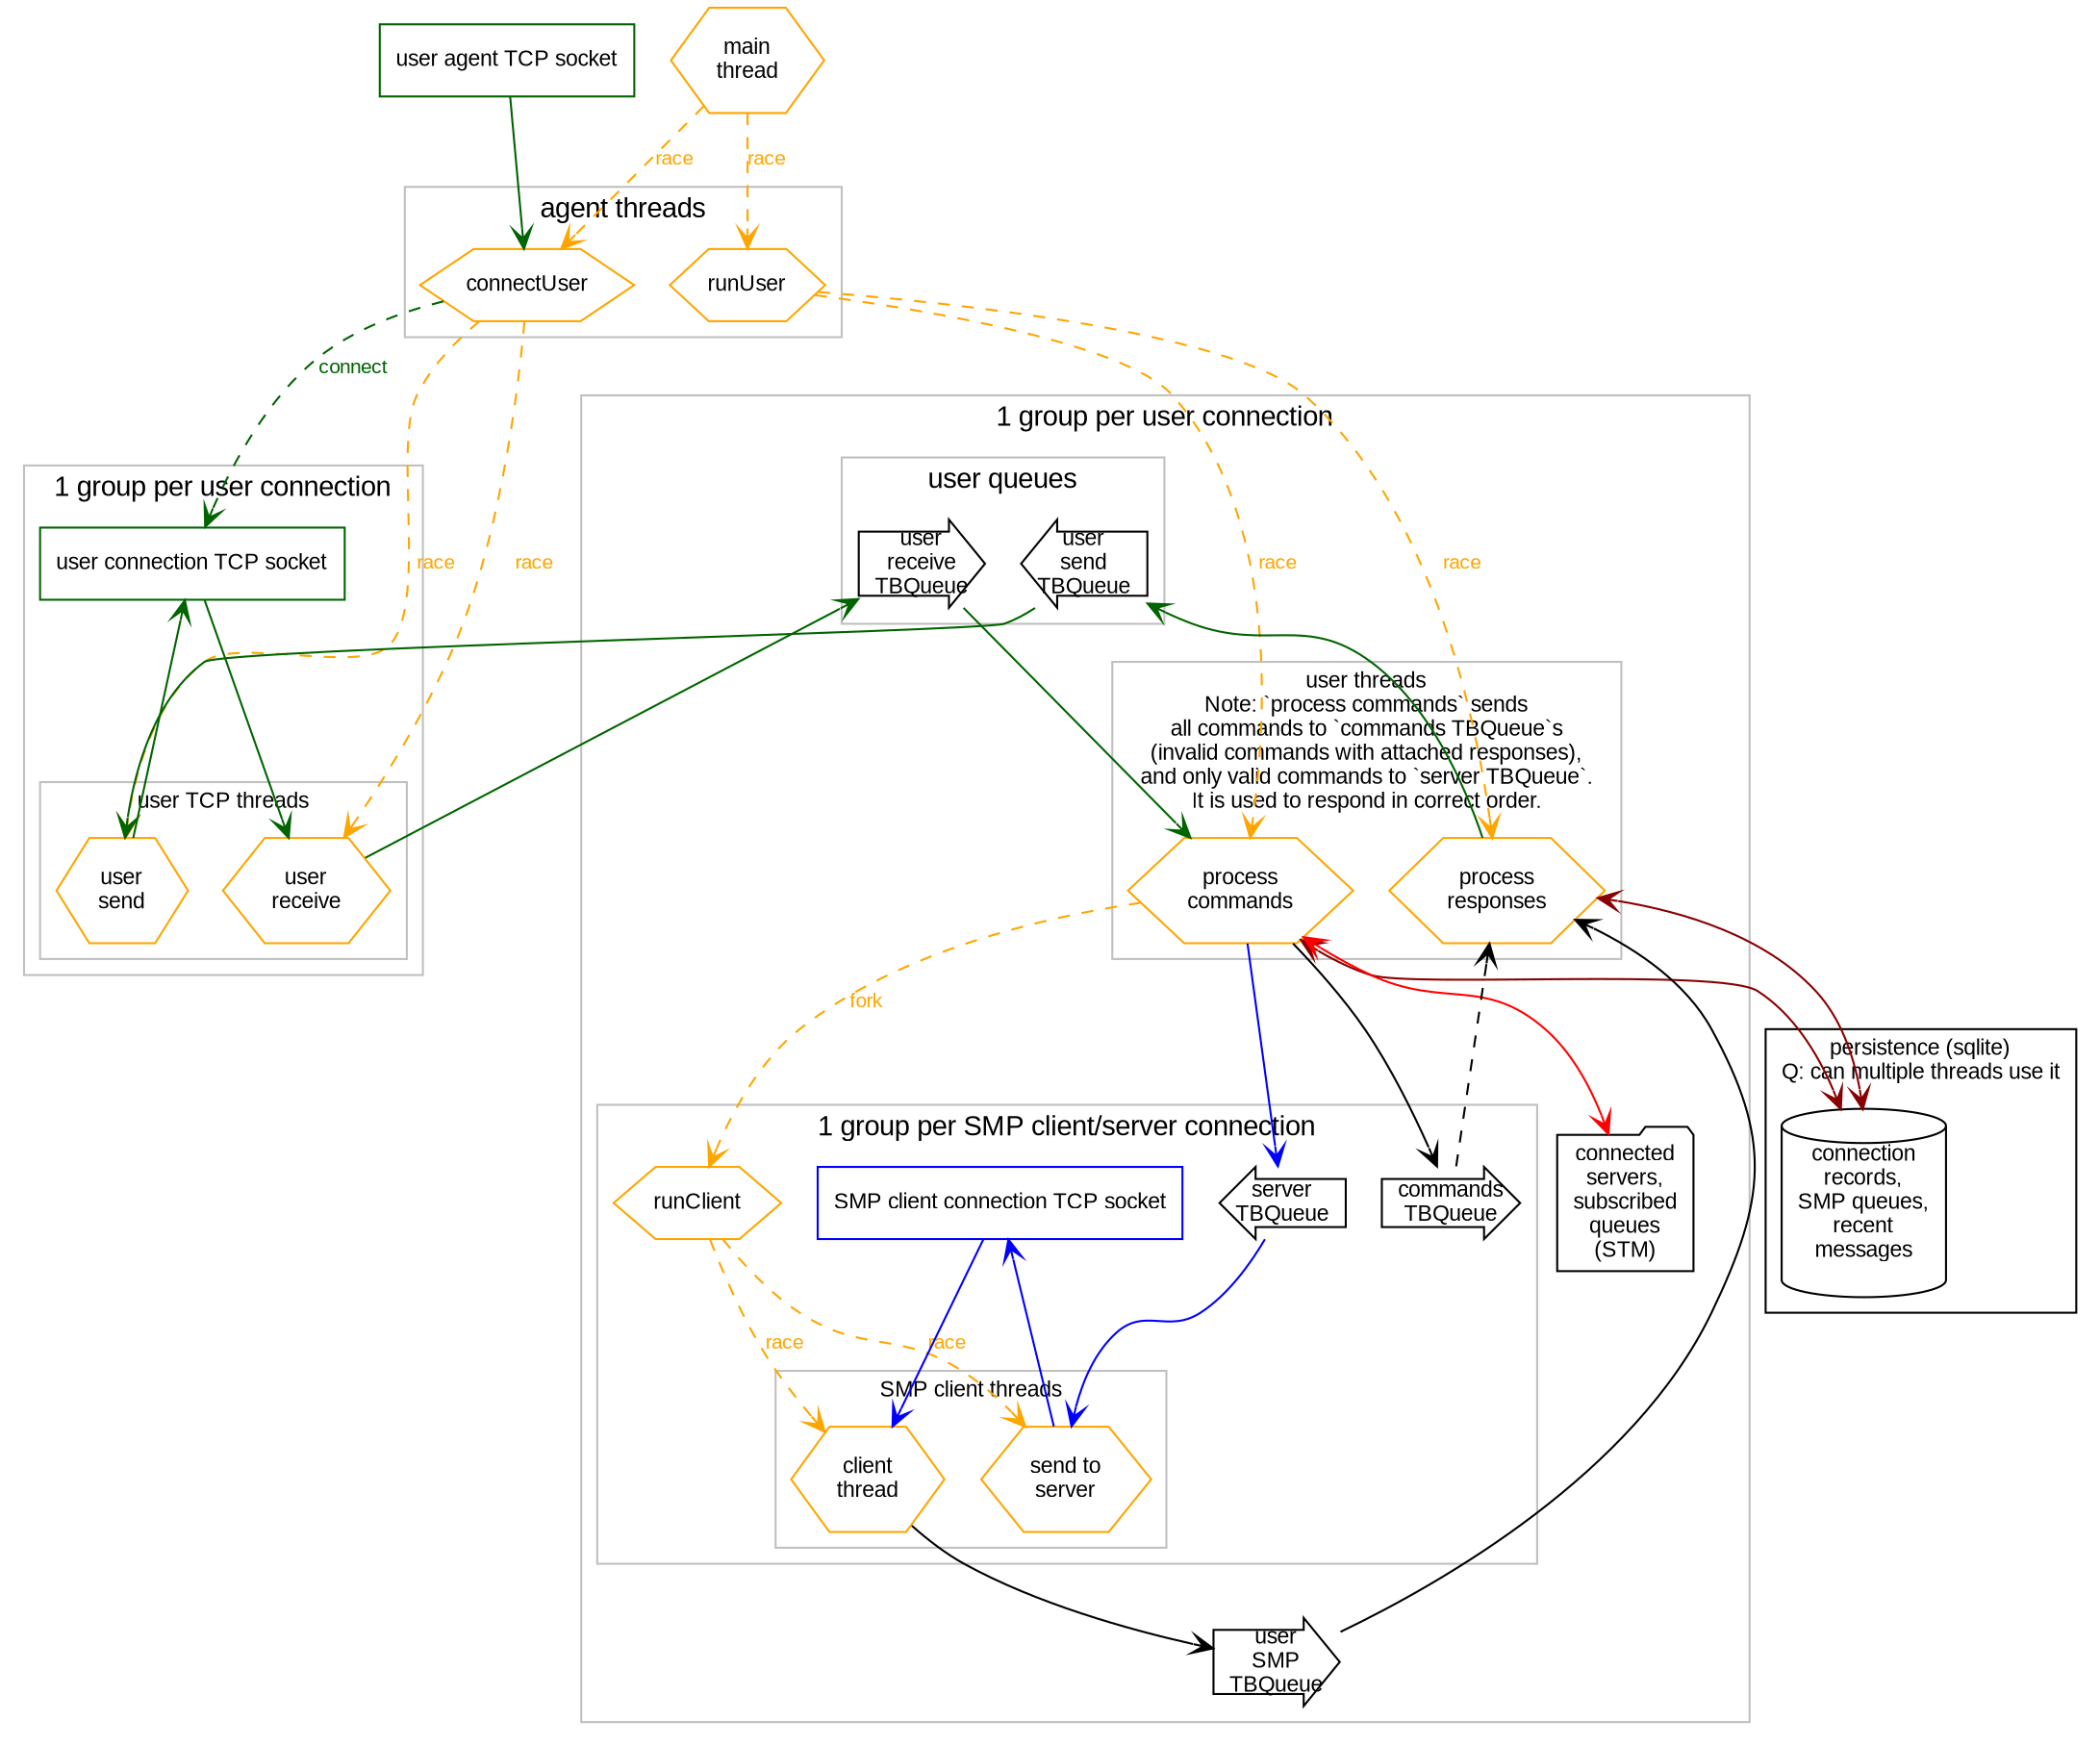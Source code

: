 digraph SMPAgent {
  graph [fontname=arial]
  node [fontname=arial fontsize=11 shape=box]
  edge [fontname=arial fontsize=10 arrowhead=open arrowtail=open]

  main [shape=hexagon color=orange label="main\nthread"]
  aSock [label="user agent TCP socket" color=darkgreen]

  subgraph clusterPersistence {
    graph [fontsize=11]
    label="persistence (sqlite)\nQ: can multiple threads use it"
    connectionsStore [shape=cylinder label="connection\nrecords,\nSMP queues,\nrecent\nmessages"]
  }

  subgraph clusterAgent {
    graph [color=gray]
    node [shape=hexagon color=orange]
    label="agent threads" 
    connectUser
    runUser
  }

  main -> {runUser connectUser} [style=dashed label="race" color=orange fontcolor=orange]
  aSock -> connectUser [color=darkgreen]

  subgraph clusterUserTCP {
    graph [color=gray]
    label="1 group per user connection"
    uSock [label="user connection TCP socket" color=darkgreen]

    subgraph clusterUserTCPThreads {
      graph [fontsize=11 color=gray]
      label="user TCP threads"
      node [shape=hexagon, color=orange]
      uRcv [label="user\nreceive"]
      uSnd [label="user\nsend"]
    }

    uSock -> uRcv [color=darkgreen]
    uSnd -> uSock [color=darkgreen]
  }

  subgraph clusterUser {
    graph [color=gray]
    label="1 group per user connection"

    subgraph clusterUserInterface {
      label="user queues"
      uInq [shape=rarrow label="user\nreceive\nTBQueue"]
      uOutq [shape=larrow label="user\nsend\nTBQueue"]
    }

    subgraph clusterUserThreads {
      graph [fontsize=11 color=gray]
      label="user threads\nNote: `process commands` sends\nall commands to `commands TBQueue`s\n(invalid commands with attached responses),\nand only valid commands to `server TBQueue`.\nIt is used to respond in correct order."
      node [shape=hexagon, color=orange]
      uAgent [label="process\ncommands"]
      uProcess [label="process\nresponses"]
    }

    uRcv -> uInq -> uAgent [color=darkgreen]
    uProcess -> uOutq -> uSnd [color=darkgreen]

    subgraph clusterClient {
      graph [color=gray]
      label="1 group per SMP client/server connection"
      runClient [shape=hexagon, color=orange]
      sOutq [shape=larrow label="server\nTBQueue"]
      sCmdq [shape=rarrow label="commands\nTBQueue"]
      sSock [label="SMP client connection TCP socket" color=blue]

      subgraph clusterServerThreads {
        graph [fontsize=11 color=gray]
        label="SMP client threads"
        node [shape=hexagon, color=orange]
        sAgent [label="client\nthread"]
        sSnd [label="send to\nserver"]
      }

      runClient -> {sAgent sSnd} [style=dashed label=race color=orange fontcolor=orange]
      sSock -> sAgent [color=blue]
      uAgent -> sOutq -> sSnd -> sSock [color=blue]
    }

    uAgent -> userState [dir=both color=red]
    {uAgent uProcess} -> connectionsStore [dir=both color="#880000"]

    connectUser -> uSock [style=dashed label="connect" color=darkgreen fontcolor=darkgreen]
    connectUser -> {uRcv uSnd} [style=dashed label="race" color=orange fontcolor=orange]
    runUser -> {uAgent uProcess} [style=dashed label="race" color=orange fontcolor=orange]

    userState [label="connected\nservers,\nsubscribed\nqueues\n(STM)" shape="folder"]
    uRespq [shape=rarrow label="user\nSMP\nTBQueue"]

    uAgent -> sCmdq
    sCmdq -> uProcess [style=dashed]
    sAgent -> uRespq -> uProcess

    uAgent -> runClient [style=dashed label="fork" color=orange fontcolor=orange]
  }
}
